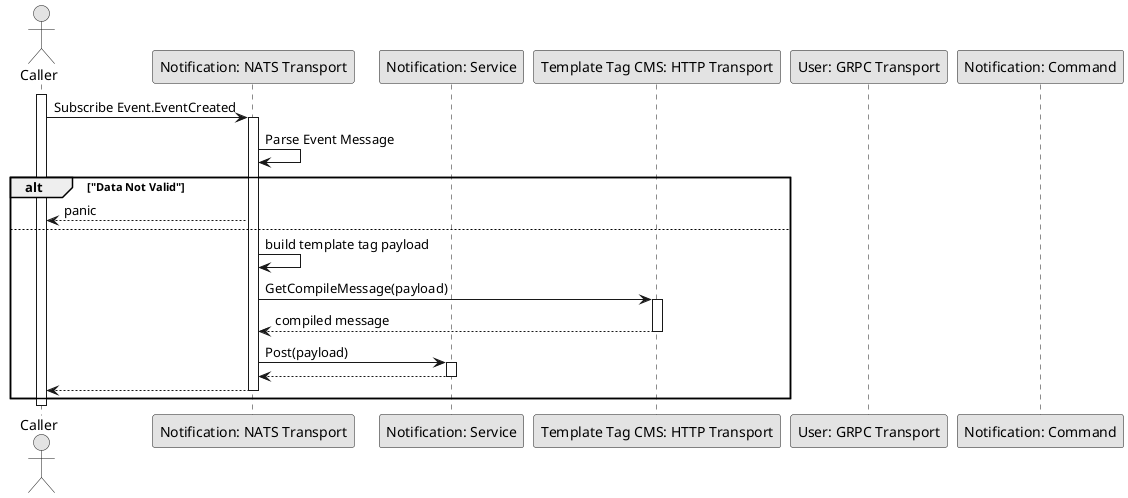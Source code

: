 @startuml NOTIFICATION_SubscribeEventCreated

skinparam Monochrome true
skinparam Shadowing false

actor "Caller" as Caller
participant "Notification: NATS Transport" as NotificationNATSTransport
participant "Notification: Service" as NotificationService
participant "Template Tag CMS: HTTP Transport" as TTCMSHTTPTransport
participant "User: GRPC Transport" as UserGRPCTransport
participant "Notification: Command" as NotificationCommand

activate Caller

Caller->NotificationNATSTransport: Subscribe Event.EventCreated
activate NotificationNATSTransport
NotificationNATSTransport->NotificationNATSTransport: Parse Event Message

alt "Data Not Valid"
    NotificationNATSTransport-->Caller: panic
else
    NotificationNATSTransport->NotificationNATSTransport: build template tag payload
    NotificationNATSTransport->TTCMSHTTPTransport: GetCompileMessage(payload)
    activate TTCMSHTTPTransport
    TTCMSHTTPTransport-->NotificationNATSTransport: compiled message
    deactivate TTCMSHTTPTransport
    NotificationNATSTransport->NotificationService: Post(payload)
    activate NotificationService
    NotificationService-->NotificationNATSTransport
    deactivate NotificationService
    NotificationNATSTransport-->Caller
    deactivate NotificationNATSTransport
end

deactivate Caller

@enduml